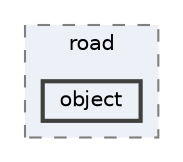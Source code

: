 digraph "object"
{
 // INTERACTIVE_SVG=YES
 // LATEX_PDF_SIZE
  bgcolor="transparent";
  edge [fontname=Helvetica,fontsize=10,labelfontname=Helvetica,labelfontsize=10];
  node [fontname=Helvetica,fontsize=10,shape=box,height=0.2,width=0.4];
  compound=true
  subgraph clusterdir_8afc3b5d71d319c27bc8bd38d925daae {
    graph [ bgcolor="#edf0f7", pencolor="grey50", label="road", fontname=Helvetica,fontsize=10 style="filled,dashed", URL="dir_8afc3b5d71d319c27bc8bd38d925daae.html",tooltip=""]
  dir_5d10767f331175f0194f05cd432e684a [label="object", fillcolor="#edf0f7", color="grey25", style="filled,bold", URL="dir_5d10767f331175f0194f05cd432e684a.html",tooltip=""];
  }
}

